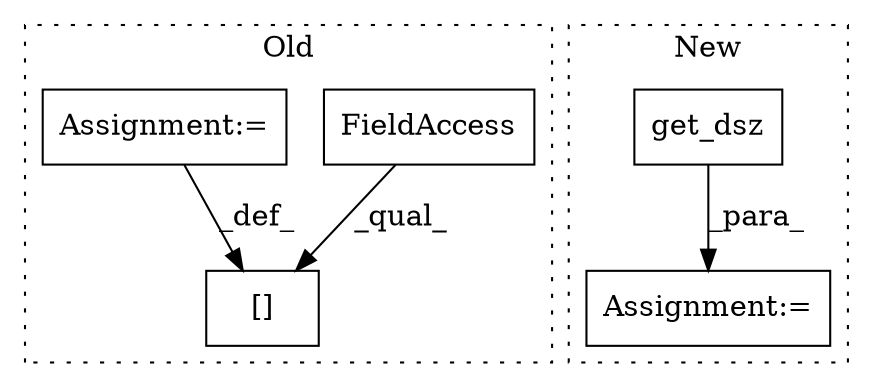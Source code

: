 digraph G {
subgraph cluster0 {
1 [label="[]" a="2" s="1079,1096" l="16,1" shape="box"];
3 [label="FieldAccess" a="22" s="1079" l="15" shape="box"];
5 [label="Assignment:=" a="7" s="1097" l="1" shape="box"];
label = "Old";
style="dotted";
}
subgraph cluster1 {
2 [label="get_dsz" a="32" s="997" l="9" shape="box"];
4 [label="Assignment:=" a="7" s="985" l="2" shape="box"];
label = "New";
style="dotted";
}
2 -> 4 [label="_para_"];
3 -> 1 [label="_qual_"];
5 -> 1 [label="_def_"];
}